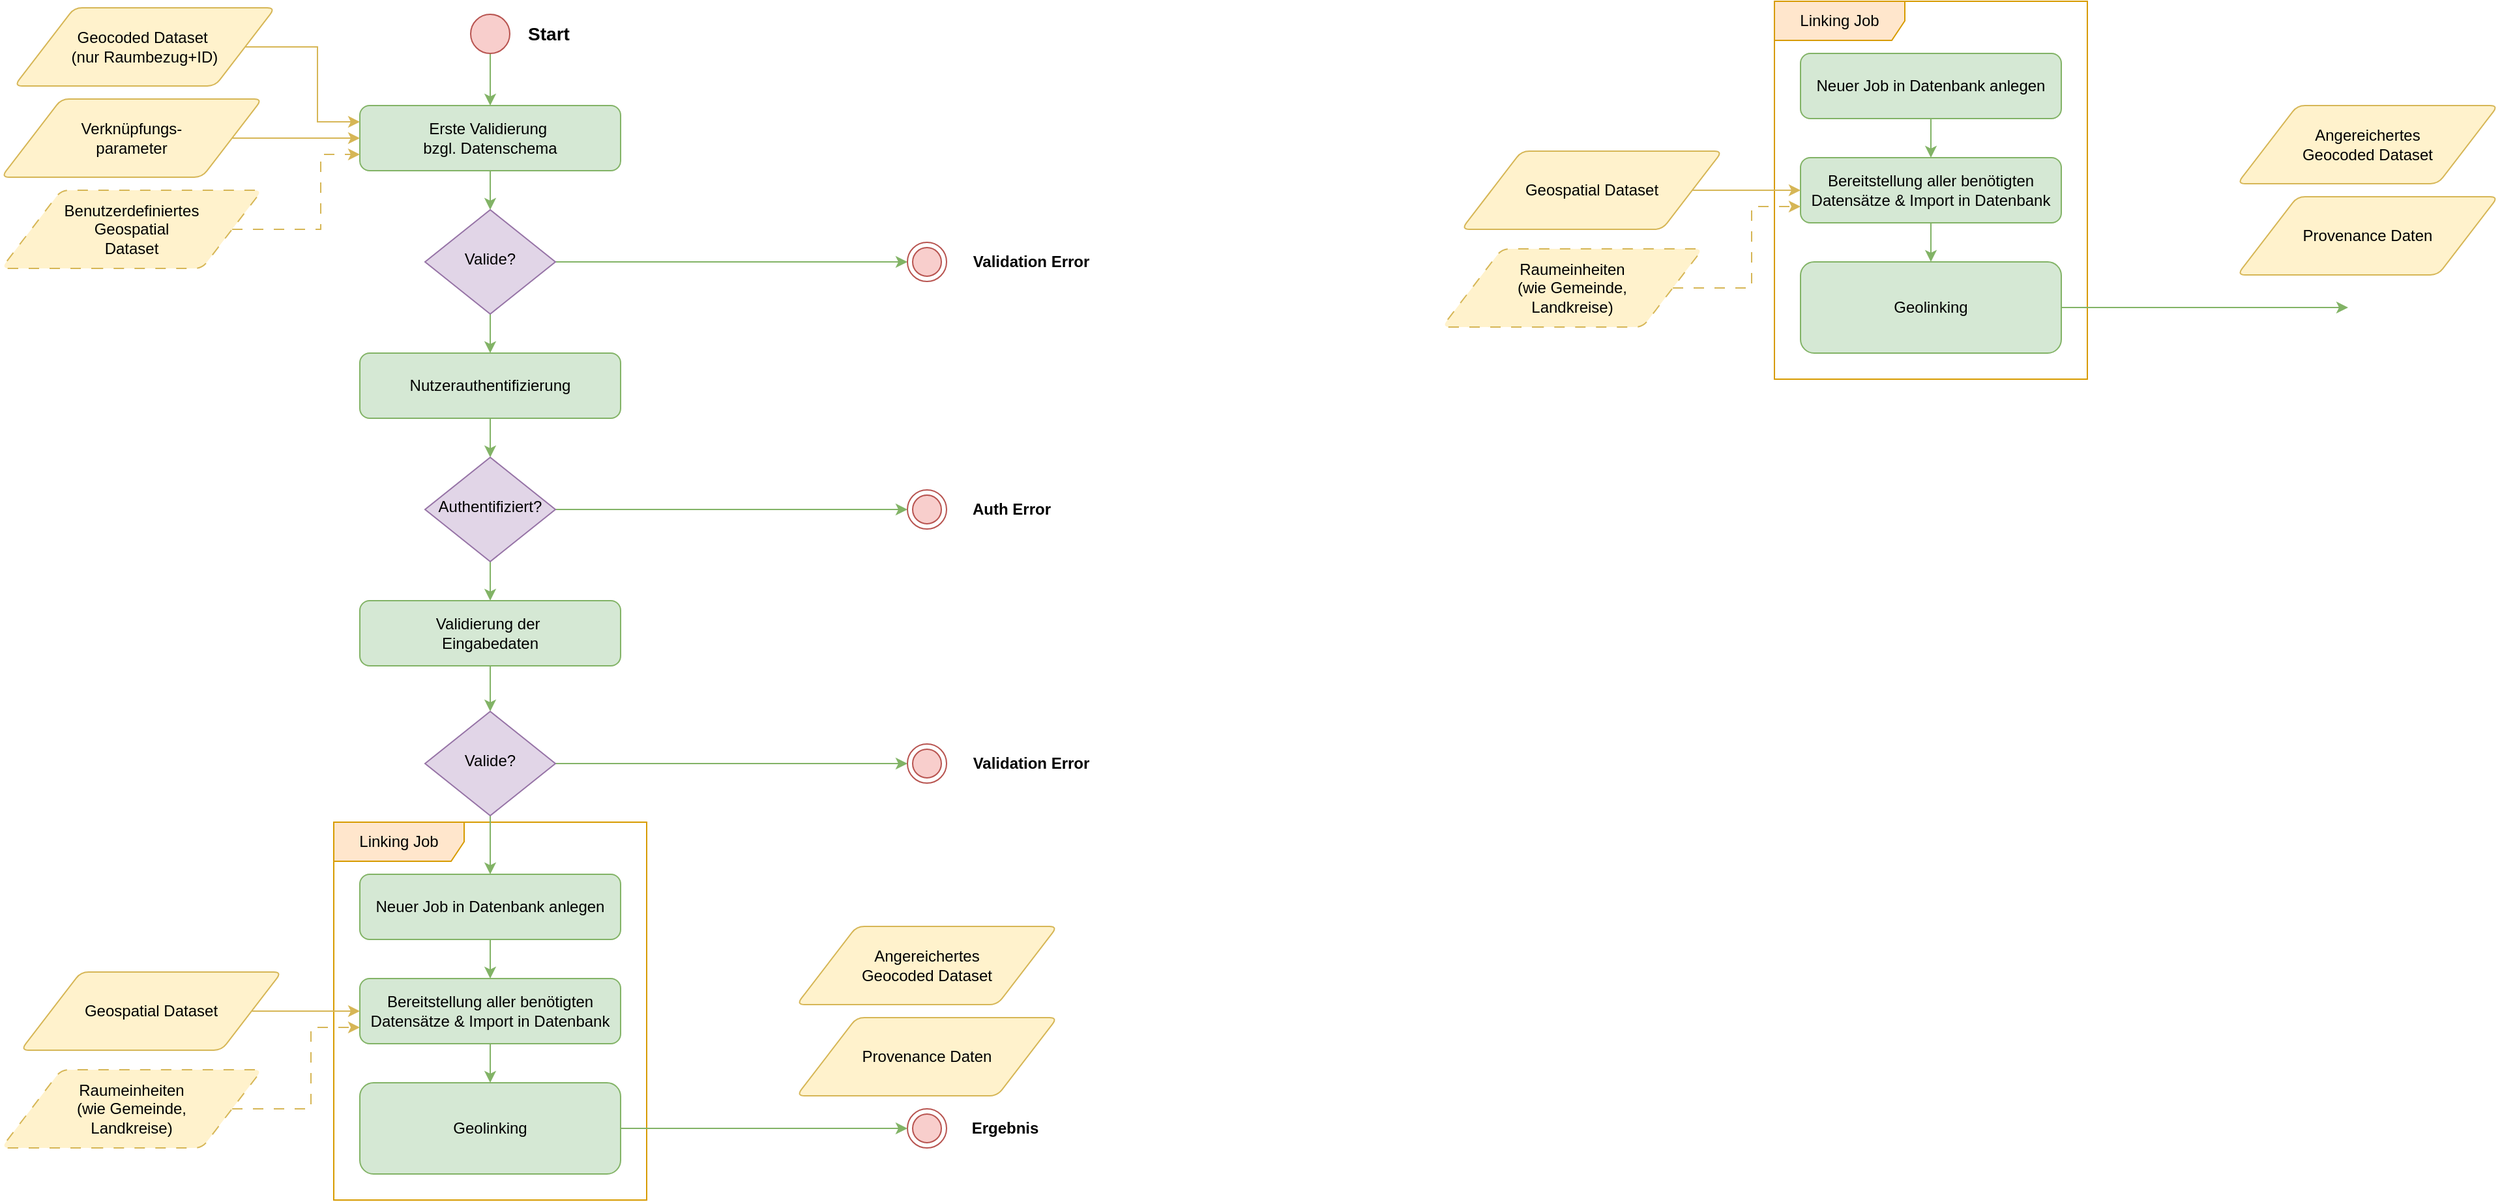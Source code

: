 <mxfile version="24.7.10">
  <diagram id="C5RBs43oDa-KdzZeNtuy" name="Page-1">
    <mxGraphModel dx="2373" dy="1255" grid="1" gridSize="10" guides="1" tooltips="1" connect="1" arrows="1" fold="1" page="1" pageScale="1" pageWidth="827" pageHeight="1169" math="0" shadow="0">
      <root>
        <mxCell id="WIyWlLk6GJQsqaUBKTNV-0" />
        <mxCell id="WIyWlLk6GJQsqaUBKTNV-1" parent="WIyWlLk6GJQsqaUBKTNV-0" />
        <mxCell id="SAEvLFweczplVzYCOx6r-12" style="edgeStyle=orthogonalEdgeStyle;rounded=0;orthogonalLoop=1;jettySize=auto;html=1;exitX=0.5;exitY=1;exitDx=0;exitDy=0;entryX=0.5;entryY=0;entryDx=0;entryDy=0;fillColor=#d5e8d4;strokeColor=#82b366;" parent="WIyWlLk6GJQsqaUBKTNV-1" source="WIyWlLk6GJQsqaUBKTNV-3" target="SAEvLFweczplVzYCOx6r-5" edge="1">
          <mxGeometry relative="1" as="geometry" />
        </mxCell>
        <mxCell id="WIyWlLk6GJQsqaUBKTNV-3" value="&lt;div&gt;Erste Validierung&amp;nbsp;&lt;/div&gt;&lt;div&gt;bzgl. Datenschema&lt;/div&gt;" style="rounded=1;whiteSpace=wrap;html=1;fontSize=12;glass=0;strokeWidth=1;shadow=0;fillColor=#d5e8d4;strokeColor=#82b366;" parent="WIyWlLk6GJQsqaUBKTNV-1" vertex="1">
          <mxGeometry x="320" y="80" width="200" height="50" as="geometry" />
        </mxCell>
        <mxCell id="SAEvLFweczplVzYCOx6r-11" style="edgeStyle=orthogonalEdgeStyle;rounded=0;orthogonalLoop=1;jettySize=auto;html=1;exitX=0.5;exitY=1;exitDx=0;exitDy=0;entryX=0.5;entryY=0;entryDx=0;entryDy=0;fillColor=#d5e8d4;strokeColor=#82b366;" parent="WIyWlLk6GJQsqaUBKTNV-1" source="SAEvLFweczplVzYCOx6r-1" target="WIyWlLk6GJQsqaUBKTNV-3" edge="1">
          <mxGeometry relative="1" as="geometry" />
        </mxCell>
        <mxCell id="SAEvLFweczplVzYCOx6r-1" value="" style="ellipse;fillColor=#f8cecc;html=1;strokeColor=#b85450;" parent="WIyWlLk6GJQsqaUBKTNV-1" vertex="1">
          <mxGeometry x="405" y="10" width="30" height="30" as="geometry" />
        </mxCell>
        <mxCell id="SAEvLFweczplVzYCOx6r-7" style="edgeStyle=orthogonalEdgeStyle;rounded=0;orthogonalLoop=1;jettySize=auto;html=1;exitX=1;exitY=0.5;exitDx=0;exitDy=0;entryX=0;entryY=0.5;entryDx=0;entryDy=0;fillColor=#d5e8d4;strokeColor=#82b366;" parent="WIyWlLk6GJQsqaUBKTNV-1" source="SAEvLFweczplVzYCOx6r-5" target="SAEvLFweczplVzYCOx6r-6" edge="1">
          <mxGeometry relative="1" as="geometry" />
        </mxCell>
        <mxCell id="SAEvLFweczplVzYCOx6r-14" style="edgeStyle=orthogonalEdgeStyle;rounded=0;orthogonalLoop=1;jettySize=auto;html=1;exitX=0.5;exitY=1;exitDx=0;exitDy=0;entryX=0.5;entryY=0;entryDx=0;entryDy=0;fillColor=#d5e8d4;strokeColor=#82b366;" parent="WIyWlLk6GJQsqaUBKTNV-1" source="SAEvLFweczplVzYCOx6r-5" target="SAEvLFweczplVzYCOx6r-8" edge="1">
          <mxGeometry relative="1" as="geometry" />
        </mxCell>
        <mxCell id="SAEvLFweczplVzYCOx6r-2" value="Linking Job" style="shape=umlFrame;whiteSpace=wrap;html=1;pointerEvents=0;recursiveResize=0;container=1;collapsible=0;width=100;height=30;fillColor=#ffe6cc;strokeColor=#d79b00;" parent="WIyWlLk6GJQsqaUBKTNV-1" vertex="1">
          <mxGeometry x="300" y="630" width="240" height="290" as="geometry" />
        </mxCell>
        <mxCell id="SAEvLFweczplVzYCOx6r-40" style="edgeStyle=orthogonalEdgeStyle;rounded=0;orthogonalLoop=1;jettySize=auto;html=1;exitX=0.5;exitY=1;exitDx=0;exitDy=0;entryX=0.5;entryY=0;entryDx=0;entryDy=0;fillColor=#d5e8d4;strokeColor=#82b366;" parent="SAEvLFweczplVzYCOx6r-2" source="SAEvLFweczplVzYCOx6r-30" target="SAEvLFweczplVzYCOx6r-31" edge="1">
          <mxGeometry relative="1" as="geometry" />
        </mxCell>
        <mxCell id="SAEvLFweczplVzYCOx6r-30" value="Neuer Job in Datenbank anlegen" style="rounded=1;whiteSpace=wrap;html=1;fontSize=12;glass=0;strokeWidth=1;shadow=0;fillColor=#d5e8d4;strokeColor=#82b366;" parent="SAEvLFweczplVzYCOx6r-2" vertex="1">
          <mxGeometry x="20" y="40" width="200" height="50" as="geometry" />
        </mxCell>
        <mxCell id="SAEvLFweczplVzYCOx6r-41" style="edgeStyle=orthogonalEdgeStyle;rounded=0;orthogonalLoop=1;jettySize=auto;html=1;exitX=0.5;exitY=1;exitDx=0;exitDy=0;entryX=0.5;entryY=0;entryDx=0;entryDy=0;fillColor=#d5e8d4;strokeColor=#82b366;" parent="SAEvLFweczplVzYCOx6r-2" source="SAEvLFweczplVzYCOx6r-31" target="SAEvLFweczplVzYCOx6r-32" edge="1">
          <mxGeometry relative="1" as="geometry" />
        </mxCell>
        <mxCell id="SAEvLFweczplVzYCOx6r-31" value="Bereitstellung aller benötigten Datensätze &amp;amp; Import in Datenbank" style="rounded=1;whiteSpace=wrap;html=1;fontSize=12;glass=0;strokeWidth=1;shadow=0;fillColor=#d5e8d4;strokeColor=#82b366;" parent="SAEvLFweczplVzYCOx6r-2" vertex="1">
          <mxGeometry x="20" y="120" width="200" height="50" as="geometry" />
        </mxCell>
        <mxCell id="SAEvLFweczplVzYCOx6r-32" value="Geolinking" style="rounded=1;whiteSpace=wrap;html=1;fontSize=12;glass=0;strokeWidth=1;shadow=0;fillColor=#d5e8d4;strokeColor=#82b366;" parent="SAEvLFweczplVzYCOx6r-2" vertex="1">
          <mxGeometry x="20" y="200" width="200" height="70" as="geometry" />
        </mxCell>
        <mxCell id="SAEvLFweczplVzYCOx6r-5" value="Valide?" style="rhombus;whiteSpace=wrap;html=1;shadow=0;fontFamily=Helvetica;fontSize=12;align=center;strokeWidth=1;spacing=6;spacingTop=-4;fillColor=#e1d5e7;strokeColor=#9673a6;" parent="WIyWlLk6GJQsqaUBKTNV-1" vertex="1">
          <mxGeometry x="370" y="160" width="100" height="80" as="geometry" />
        </mxCell>
        <mxCell id="SAEvLFweczplVzYCOx6r-6" value="" style="ellipse;html=1;shape=endState;fillColor=#f8cecc;strokeColor=#b85450;" parent="WIyWlLk6GJQsqaUBKTNV-1" vertex="1">
          <mxGeometry x="740" y="185" width="30" height="30" as="geometry" />
        </mxCell>
        <mxCell id="SAEvLFweczplVzYCOx6r-21" style="edgeStyle=orthogonalEdgeStyle;rounded=0;orthogonalLoop=1;jettySize=auto;html=1;exitX=0.5;exitY=1;exitDx=0;exitDy=0;entryX=0.5;entryY=0;entryDx=0;entryDy=0;fillColor=#d5e8d4;strokeColor=#82b366;" parent="WIyWlLk6GJQsqaUBKTNV-1" source="SAEvLFweczplVzYCOx6r-8" target="SAEvLFweczplVzYCOx6r-9" edge="1">
          <mxGeometry relative="1" as="geometry" />
        </mxCell>
        <mxCell id="SAEvLFweczplVzYCOx6r-8" value="Nutzerauthentifizierung" style="rounded=1;whiteSpace=wrap;html=1;fontSize=12;glass=0;strokeWidth=1;shadow=0;fillColor=#d5e8d4;strokeColor=#82b366;" parent="WIyWlLk6GJQsqaUBKTNV-1" vertex="1">
          <mxGeometry x="320" y="270" width="200" height="50" as="geometry" />
        </mxCell>
        <mxCell id="SAEvLFweczplVzYCOx6r-15" style="edgeStyle=orthogonalEdgeStyle;rounded=0;orthogonalLoop=1;jettySize=auto;html=1;exitX=1;exitY=0.5;exitDx=0;exitDy=0;entryX=0;entryY=0.5;entryDx=0;entryDy=0;fillColor=#d5e8d4;strokeColor=#82b366;" parent="WIyWlLk6GJQsqaUBKTNV-1" source="SAEvLFweczplVzYCOx6r-9" target="SAEvLFweczplVzYCOx6r-10" edge="1">
          <mxGeometry relative="1" as="geometry" />
        </mxCell>
        <mxCell id="SAEvLFweczplVzYCOx6r-25" style="edgeStyle=orthogonalEdgeStyle;rounded=0;orthogonalLoop=1;jettySize=auto;html=1;exitX=0.5;exitY=1;exitDx=0;exitDy=0;entryX=0.5;entryY=0;entryDx=0;entryDy=0;fillColor=#d5e8d4;strokeColor=#82b366;" parent="WIyWlLk6GJQsqaUBKTNV-1" source="SAEvLFweczplVzYCOx6r-9" target="SAEvLFweczplVzYCOx6r-16" edge="1">
          <mxGeometry relative="1" as="geometry" />
        </mxCell>
        <mxCell id="SAEvLFweczplVzYCOx6r-9" value="Authentifiziert?" style="rhombus;whiteSpace=wrap;html=1;shadow=0;fontFamily=Helvetica;fontSize=12;align=center;strokeWidth=1;spacing=6;spacingTop=-4;fillColor=#e1d5e7;strokeColor=#9673a6;" parent="WIyWlLk6GJQsqaUBKTNV-1" vertex="1">
          <mxGeometry x="370" y="350" width="100" height="80" as="geometry" />
        </mxCell>
        <mxCell id="SAEvLFweczplVzYCOx6r-10" value="" style="ellipse;html=1;shape=endState;fillColor=#f8cecc;strokeColor=#b85450;" parent="WIyWlLk6GJQsqaUBKTNV-1" vertex="1">
          <mxGeometry x="740" y="375" width="30" height="30" as="geometry" />
        </mxCell>
        <mxCell id="SAEvLFweczplVzYCOx6r-26" style="edgeStyle=orthogonalEdgeStyle;rounded=0;orthogonalLoop=1;jettySize=auto;html=1;exitX=0.5;exitY=1;exitDx=0;exitDy=0;entryX=0.5;entryY=0;entryDx=0;entryDy=0;fillColor=#d5e8d4;strokeColor=#82b366;" parent="WIyWlLk6GJQsqaUBKTNV-1" source="SAEvLFweczplVzYCOx6r-16" target="SAEvLFweczplVzYCOx6r-20" edge="1">
          <mxGeometry relative="1" as="geometry" />
        </mxCell>
        <mxCell id="SAEvLFweczplVzYCOx6r-37" style="edgeStyle=orthogonalEdgeStyle;rounded=0;orthogonalLoop=1;jettySize=auto;html=1;exitX=0.5;exitY=1;exitDx=0;exitDy=0;entryX=0.5;entryY=0;entryDx=0;entryDy=0;fillColor=#d5e8d4;strokeColor=#82b366;" parent="WIyWlLk6GJQsqaUBKTNV-1" source="SAEvLFweczplVzYCOx6r-20" target="SAEvLFweczplVzYCOx6r-30" edge="1">
          <mxGeometry relative="1" as="geometry" />
        </mxCell>
        <mxCell id="SAEvLFweczplVzYCOx6r-16" value="&lt;div&gt;Validierung der&amp;nbsp;&lt;/div&gt;&lt;div&gt;Eingabedaten&lt;/div&gt;" style="rounded=1;whiteSpace=wrap;html=1;fontSize=12;glass=0;strokeWidth=1;shadow=0;fillColor=#d5e8d4;strokeColor=#82b366;" parent="WIyWlLk6GJQsqaUBKTNV-1" vertex="1">
          <mxGeometry x="320" y="460" width="200" height="50" as="geometry" />
        </mxCell>
        <mxCell id="SAEvLFweczplVzYCOx6r-28" style="edgeStyle=orthogonalEdgeStyle;rounded=0;orthogonalLoop=1;jettySize=auto;html=1;exitX=1;exitY=0.5;exitDx=0;exitDy=0;entryX=0;entryY=0.5;entryDx=0;entryDy=0;fillColor=#d5e8d4;strokeColor=#82b366;" parent="WIyWlLk6GJQsqaUBKTNV-1" source="SAEvLFweczplVzYCOx6r-20" target="SAEvLFweczplVzYCOx6r-27" edge="1">
          <mxGeometry relative="1" as="geometry" />
        </mxCell>
        <mxCell id="SAEvLFweczplVzYCOx6r-20" value="Valide?" style="rhombus;whiteSpace=wrap;html=1;shadow=0;fontFamily=Helvetica;fontSize=12;align=center;strokeWidth=1;spacing=6;spacingTop=-4;fillColor=#e1d5e7;strokeColor=#9673a6;" parent="WIyWlLk6GJQsqaUBKTNV-1" vertex="1">
          <mxGeometry x="370" y="545" width="100" height="80" as="geometry" />
        </mxCell>
        <mxCell id="SAEvLFweczplVzYCOx6r-27" value="" style="ellipse;html=1;shape=endState;fillColor=#f8cecc;strokeColor=#b85450;" parent="WIyWlLk6GJQsqaUBKTNV-1" vertex="1">
          <mxGeometry x="740" y="570" width="30" height="30" as="geometry" />
        </mxCell>
        <mxCell id="SAEvLFweczplVzYCOx6r-48" style="edgeStyle=orthogonalEdgeStyle;rounded=0;orthogonalLoop=1;jettySize=auto;html=1;exitX=1;exitY=0.5;exitDx=0;exitDy=0;entryX=0;entryY=0.25;entryDx=0;entryDy=0;fillColor=#fff2cc;strokeColor=#d6b656;" parent="WIyWlLk6GJQsqaUBKTNV-1" source="SAEvLFweczplVzYCOx6r-33" target="WIyWlLk6GJQsqaUBKTNV-3" edge="1">
          <mxGeometry relative="1" as="geometry" />
        </mxCell>
        <mxCell id="SAEvLFweczplVzYCOx6r-33" value="&lt;div&gt;Geocoded Dataset&amp;nbsp;&lt;/div&gt;&lt;div&gt;(nur Raumbezug+ID)&lt;/div&gt;" style="shape=parallelogram;html=1;strokeWidth=1;perimeter=parallelogramPerimeter;whiteSpace=wrap;rounded=1;arcSize=12;size=0.23;fillColor=#fff2cc;strokeColor=#d6b656;" parent="WIyWlLk6GJQsqaUBKTNV-1" vertex="1">
          <mxGeometry x="55" y="5" width="200" height="60" as="geometry" />
        </mxCell>
        <mxCell id="SAEvLFweczplVzYCOx6r-51" style="edgeStyle=orthogonalEdgeStyle;rounded=0;orthogonalLoop=1;jettySize=auto;html=1;exitX=1;exitY=0.5;exitDx=0;exitDy=0;entryX=0;entryY=0.5;entryDx=0;entryDy=0;fillColor=#fff2cc;strokeColor=#d6b656;" parent="WIyWlLk6GJQsqaUBKTNV-1" source="SAEvLFweczplVzYCOx6r-34" target="SAEvLFweczplVzYCOx6r-31" edge="1">
          <mxGeometry relative="1" as="geometry" />
        </mxCell>
        <mxCell id="SAEvLFweczplVzYCOx6r-34" value="Geospatial Dataset" style="shape=parallelogram;html=1;strokeWidth=1;perimeter=parallelogramPerimeter;whiteSpace=wrap;rounded=1;arcSize=12;size=0.23;fillColor=#fff2cc;strokeColor=#d6b656;" parent="WIyWlLk6GJQsqaUBKTNV-1" vertex="1">
          <mxGeometry x="60" y="745" width="200" height="60" as="geometry" />
        </mxCell>
        <mxCell id="SAEvLFweczplVzYCOx6r-52" style="edgeStyle=orthogonalEdgeStyle;rounded=0;orthogonalLoop=1;jettySize=auto;html=1;exitX=1;exitY=0.5;exitDx=0;exitDy=0;entryX=0;entryY=0.75;entryDx=0;entryDy=0;dashed=1;dashPattern=8 8;fillColor=#fff2cc;strokeColor=#d6b656;" parent="WIyWlLk6GJQsqaUBKTNV-1" source="SAEvLFweczplVzYCOx6r-35" target="SAEvLFweczplVzYCOx6r-31" edge="1">
          <mxGeometry relative="1" as="geometry" />
        </mxCell>
        <mxCell id="SAEvLFweczplVzYCOx6r-35" value="Raumeinheiten&lt;br&gt;(wie Gemeinde, &lt;br&gt;Landkreise)" style="shape=parallelogram;html=1;strokeWidth=1;perimeter=parallelogramPerimeter;whiteSpace=wrap;rounded=1;arcSize=12;size=0.23;dashed=1;dashPattern=8 8;fillColor=#fff2cc;strokeColor=#d6b656;" parent="WIyWlLk6GJQsqaUBKTNV-1" vertex="1">
          <mxGeometry x="45" y="820" width="200" height="60" as="geometry" />
        </mxCell>
        <mxCell id="SAEvLFweczplVzYCOx6r-42" value="" style="ellipse;html=1;shape=endState;fillColor=#f8cecc;strokeColor=#b85450;" parent="WIyWlLk6GJQsqaUBKTNV-1" vertex="1">
          <mxGeometry x="740" y="850" width="30" height="30" as="geometry" />
        </mxCell>
        <mxCell id="SAEvLFweczplVzYCOx6r-43" value="" style="edgeStyle=orthogonalEdgeStyle;rounded=0;orthogonalLoop=1;jettySize=auto;html=1;exitX=1;exitY=0.5;exitDx=0;exitDy=0;entryX=0;entryY=0.5;entryDx=0;entryDy=0;fillColor=#d5e8d4;strokeColor=#82b366;" parent="WIyWlLk6GJQsqaUBKTNV-1" source="SAEvLFweczplVzYCOx6r-32" target="SAEvLFweczplVzYCOx6r-42" edge="1">
          <mxGeometry relative="1" as="geometry" />
        </mxCell>
        <mxCell id="SAEvLFweczplVzYCOx6r-49" style="edgeStyle=orthogonalEdgeStyle;rounded=0;orthogonalLoop=1;jettySize=auto;html=1;exitX=1;exitY=0.5;exitDx=0;exitDy=0;entryX=0;entryY=0.5;entryDx=0;entryDy=0;fillColor=#fff2cc;strokeColor=#d6b656;" parent="WIyWlLk6GJQsqaUBKTNV-1" source="SAEvLFweczplVzYCOx6r-44" target="WIyWlLk6GJQsqaUBKTNV-3" edge="1">
          <mxGeometry relative="1" as="geometry" />
        </mxCell>
        <mxCell id="SAEvLFweczplVzYCOx6r-44" value="&lt;div&gt;Verknüpfungs-&lt;/div&gt;&lt;div&gt;parameter&lt;br&gt;&lt;/div&gt;" style="shape=parallelogram;html=1;strokeWidth=1;perimeter=parallelogramPerimeter;whiteSpace=wrap;rounded=1;arcSize=12;size=0.23;fillColor=#fff2cc;strokeColor=#d6b656;" parent="WIyWlLk6GJQsqaUBKTNV-1" vertex="1">
          <mxGeometry x="45" y="75" width="200" height="60" as="geometry" />
        </mxCell>
        <mxCell id="SAEvLFweczplVzYCOx6r-50" style="edgeStyle=orthogonalEdgeStyle;rounded=0;orthogonalLoop=1;jettySize=auto;html=1;exitX=1;exitY=0.5;exitDx=0;exitDy=0;entryX=0;entryY=0.75;entryDx=0;entryDy=0;dashed=1;dashPattern=8 8;fillColor=#fff2cc;strokeColor=#d6b656;" parent="WIyWlLk6GJQsqaUBKTNV-1" source="SAEvLFweczplVzYCOx6r-45" target="WIyWlLk6GJQsqaUBKTNV-3" edge="1">
          <mxGeometry relative="1" as="geometry">
            <Array as="points">
              <mxPoint x="290" y="175" />
              <mxPoint x="290" y="118" />
            </Array>
          </mxGeometry>
        </mxCell>
        <mxCell id="SAEvLFweczplVzYCOx6r-45" value="Benutzerdefiniertes&lt;br&gt;Geospatial&lt;br&gt;Dataset" style="shape=parallelogram;html=1;strokeWidth=1;perimeter=parallelogramPerimeter;whiteSpace=wrap;rounded=1;arcSize=12;size=0.23;dashed=1;dashPattern=8 8;fillColor=#fff2cc;strokeColor=#d6b656;" parent="WIyWlLk6GJQsqaUBKTNV-1" vertex="1">
          <mxGeometry x="45" y="145" width="200" height="60" as="geometry" />
        </mxCell>
        <mxCell id="SAEvLFweczplVzYCOx6r-46" value="Angereichertes&lt;br&gt;Geocoded Dataset" style="shape=parallelogram;html=1;strokeWidth=1;perimeter=parallelogramPerimeter;whiteSpace=wrap;rounded=1;arcSize=12;size=0.23;fillColor=#fff2cc;strokeColor=#d6b656;" parent="WIyWlLk6GJQsqaUBKTNV-1" vertex="1">
          <mxGeometry x="655" y="710" width="200" height="60" as="geometry" />
        </mxCell>
        <mxCell id="SAEvLFweczplVzYCOx6r-47" value="Provenance Daten" style="shape=parallelogram;html=1;strokeWidth=1;perimeter=parallelogramPerimeter;whiteSpace=wrap;rounded=1;arcSize=12;size=0.23;fillColor=#fff2cc;strokeColor=#d6b656;" parent="WIyWlLk6GJQsqaUBKTNV-1" vertex="1">
          <mxGeometry x="655" y="780" width="200" height="60" as="geometry" />
        </mxCell>
        <mxCell id="SAEvLFweczplVzYCOx6r-58" value="&lt;b&gt;&lt;font style=&quot;font-size: 14px;&quot;&gt;Start&lt;/font&gt;&lt;/b&gt;" style="text;html=1;align=center;verticalAlign=middle;whiteSpace=wrap;rounded=0;" parent="WIyWlLk6GJQsqaUBKTNV-1" vertex="1">
          <mxGeometry x="435" y="10" width="60" height="30" as="geometry" />
        </mxCell>
        <mxCell id="SAEvLFweczplVzYCOx6r-59" value="&lt;div align=&quot;left&quot;&gt;&lt;b&gt;Validation Error&lt;/b&gt;&lt;br&gt;&lt;/div&gt;" style="text;html=1;align=center;verticalAlign=middle;whiteSpace=wrap;rounded=0;" parent="WIyWlLk6GJQsqaUBKTNV-1" vertex="1">
          <mxGeometry x="770" y="185" width="130" height="30" as="geometry" />
        </mxCell>
        <mxCell id="SAEvLFweczplVzYCOx6r-60" value="&lt;div align=&quot;left&quot;&gt;&lt;b&gt;Validation Error&lt;/b&gt;&lt;br&gt;&lt;/div&gt;" style="text;html=1;align=center;verticalAlign=middle;whiteSpace=wrap;rounded=0;" parent="WIyWlLk6GJQsqaUBKTNV-1" vertex="1">
          <mxGeometry x="770" y="570" width="130" height="30" as="geometry" />
        </mxCell>
        <mxCell id="SAEvLFweczplVzYCOx6r-61" value="&lt;div align=&quot;left&quot;&gt;&lt;b&gt;Auth Error&lt;/b&gt;&lt;br&gt;&lt;/div&gt;" style="text;html=1;align=center;verticalAlign=middle;whiteSpace=wrap;rounded=0;" parent="WIyWlLk6GJQsqaUBKTNV-1" vertex="1">
          <mxGeometry x="770" y="375" width="100" height="30" as="geometry" />
        </mxCell>
        <mxCell id="SAEvLFweczplVzYCOx6r-62" value="&lt;div align=&quot;left&quot;&gt;&lt;b&gt;Ergebnis&lt;/b&gt;&lt;br&gt;&lt;/div&gt;" style="text;html=1;align=center;verticalAlign=middle;whiteSpace=wrap;rounded=0;" parent="WIyWlLk6GJQsqaUBKTNV-1" vertex="1">
          <mxGeometry x="760" y="850" width="110" height="30" as="geometry" />
        </mxCell>
        <mxCell id="uOGnUlGNdZQHuSrOQ6Ih-0" value="Linking Job" style="shape=umlFrame;whiteSpace=wrap;html=1;pointerEvents=0;recursiveResize=0;container=1;collapsible=0;width=100;height=30;fillColor=#ffe6cc;strokeColor=#d79b00;" vertex="1" parent="WIyWlLk6GJQsqaUBKTNV-1">
          <mxGeometry x="1405" width="240" height="290" as="geometry" />
        </mxCell>
        <mxCell id="uOGnUlGNdZQHuSrOQ6Ih-1" style="edgeStyle=orthogonalEdgeStyle;rounded=0;orthogonalLoop=1;jettySize=auto;html=1;exitX=0.5;exitY=1;exitDx=0;exitDy=0;entryX=0.5;entryY=0;entryDx=0;entryDy=0;fillColor=#d5e8d4;strokeColor=#82b366;" edge="1" parent="uOGnUlGNdZQHuSrOQ6Ih-0" source="uOGnUlGNdZQHuSrOQ6Ih-2" target="uOGnUlGNdZQHuSrOQ6Ih-4">
          <mxGeometry relative="1" as="geometry" />
        </mxCell>
        <mxCell id="uOGnUlGNdZQHuSrOQ6Ih-2" value="Neuer Job in Datenbank anlegen" style="rounded=1;whiteSpace=wrap;html=1;fontSize=12;glass=0;strokeWidth=1;shadow=0;fillColor=#d5e8d4;strokeColor=#82b366;" vertex="1" parent="uOGnUlGNdZQHuSrOQ6Ih-0">
          <mxGeometry x="20" y="40" width="200" height="50" as="geometry" />
        </mxCell>
        <mxCell id="uOGnUlGNdZQHuSrOQ6Ih-3" style="edgeStyle=orthogonalEdgeStyle;rounded=0;orthogonalLoop=1;jettySize=auto;html=1;exitX=0.5;exitY=1;exitDx=0;exitDy=0;entryX=0.5;entryY=0;entryDx=0;entryDy=0;fillColor=#d5e8d4;strokeColor=#82b366;" edge="1" parent="uOGnUlGNdZQHuSrOQ6Ih-0" source="uOGnUlGNdZQHuSrOQ6Ih-4" target="uOGnUlGNdZQHuSrOQ6Ih-5">
          <mxGeometry relative="1" as="geometry" />
        </mxCell>
        <mxCell id="uOGnUlGNdZQHuSrOQ6Ih-4" value="Bereitstellung aller benötigten Datensätze &amp;amp; Import in Datenbank" style="rounded=1;whiteSpace=wrap;html=1;fontSize=12;glass=0;strokeWidth=1;shadow=0;fillColor=#d5e8d4;strokeColor=#82b366;" vertex="1" parent="uOGnUlGNdZQHuSrOQ6Ih-0">
          <mxGeometry x="20" y="120" width="200" height="50" as="geometry" />
        </mxCell>
        <mxCell id="uOGnUlGNdZQHuSrOQ6Ih-5" value="Geolinking" style="rounded=1;whiteSpace=wrap;html=1;fontSize=12;glass=0;strokeWidth=1;shadow=0;fillColor=#d5e8d4;strokeColor=#82b366;" vertex="1" parent="uOGnUlGNdZQHuSrOQ6Ih-0">
          <mxGeometry x="20" y="200" width="200" height="70" as="geometry" />
        </mxCell>
        <mxCell id="uOGnUlGNdZQHuSrOQ6Ih-6" style="edgeStyle=orthogonalEdgeStyle;rounded=0;orthogonalLoop=1;jettySize=auto;html=1;exitX=1;exitY=0.5;exitDx=0;exitDy=0;entryX=0;entryY=0.5;entryDx=0;entryDy=0;fillColor=#fff2cc;strokeColor=#d6b656;" edge="1" parent="WIyWlLk6GJQsqaUBKTNV-1" source="uOGnUlGNdZQHuSrOQ6Ih-7" target="uOGnUlGNdZQHuSrOQ6Ih-4">
          <mxGeometry relative="1" as="geometry" />
        </mxCell>
        <mxCell id="uOGnUlGNdZQHuSrOQ6Ih-7" value="Geospatial Dataset" style="shape=parallelogram;html=1;strokeWidth=1;perimeter=parallelogramPerimeter;whiteSpace=wrap;rounded=1;arcSize=12;size=0.23;fillColor=#fff2cc;strokeColor=#d6b656;" vertex="1" parent="WIyWlLk6GJQsqaUBKTNV-1">
          <mxGeometry x="1165" y="115" width="200" height="60" as="geometry" />
        </mxCell>
        <mxCell id="uOGnUlGNdZQHuSrOQ6Ih-8" style="edgeStyle=orthogonalEdgeStyle;rounded=0;orthogonalLoop=1;jettySize=auto;html=1;exitX=1;exitY=0.5;exitDx=0;exitDy=0;entryX=0;entryY=0.75;entryDx=0;entryDy=0;dashed=1;dashPattern=8 8;fillColor=#fff2cc;strokeColor=#d6b656;" edge="1" parent="WIyWlLk6GJQsqaUBKTNV-1" source="uOGnUlGNdZQHuSrOQ6Ih-9" target="uOGnUlGNdZQHuSrOQ6Ih-4">
          <mxGeometry relative="1" as="geometry" />
        </mxCell>
        <mxCell id="uOGnUlGNdZQHuSrOQ6Ih-9" value="Raumeinheiten&lt;br&gt;(wie Gemeinde, &lt;br&gt;Landkreise)" style="shape=parallelogram;html=1;strokeWidth=1;perimeter=parallelogramPerimeter;whiteSpace=wrap;rounded=1;arcSize=12;size=0.23;dashed=1;dashPattern=8 8;fillColor=#fff2cc;strokeColor=#d6b656;" vertex="1" parent="WIyWlLk6GJQsqaUBKTNV-1">
          <mxGeometry x="1150" y="190" width="200" height="60" as="geometry" />
        </mxCell>
        <mxCell id="uOGnUlGNdZQHuSrOQ6Ih-10" value="" style="edgeStyle=orthogonalEdgeStyle;rounded=0;orthogonalLoop=1;jettySize=auto;html=1;exitX=1;exitY=0.5;exitDx=0;exitDy=0;entryX=0;entryY=0.5;entryDx=0;entryDy=0;fillColor=#d5e8d4;strokeColor=#82b366;" edge="1" parent="WIyWlLk6GJQsqaUBKTNV-1" source="uOGnUlGNdZQHuSrOQ6Ih-5">
          <mxGeometry relative="1" as="geometry">
            <mxPoint x="1845" y="235" as="targetPoint" />
          </mxGeometry>
        </mxCell>
        <mxCell id="uOGnUlGNdZQHuSrOQ6Ih-11" value="Angereichertes&lt;br&gt;Geocoded Dataset" style="shape=parallelogram;html=1;strokeWidth=1;perimeter=parallelogramPerimeter;whiteSpace=wrap;rounded=1;arcSize=12;size=0.23;fillColor=#fff2cc;strokeColor=#d6b656;" vertex="1" parent="WIyWlLk6GJQsqaUBKTNV-1">
          <mxGeometry x="1760" y="80" width="200" height="60" as="geometry" />
        </mxCell>
        <mxCell id="uOGnUlGNdZQHuSrOQ6Ih-12" value="Provenance Daten" style="shape=parallelogram;html=1;strokeWidth=1;perimeter=parallelogramPerimeter;whiteSpace=wrap;rounded=1;arcSize=12;size=0.23;fillColor=#fff2cc;strokeColor=#d6b656;" vertex="1" parent="WIyWlLk6GJQsqaUBKTNV-1">
          <mxGeometry x="1760" y="150" width="200" height="60" as="geometry" />
        </mxCell>
      </root>
    </mxGraphModel>
  </diagram>
</mxfile>
